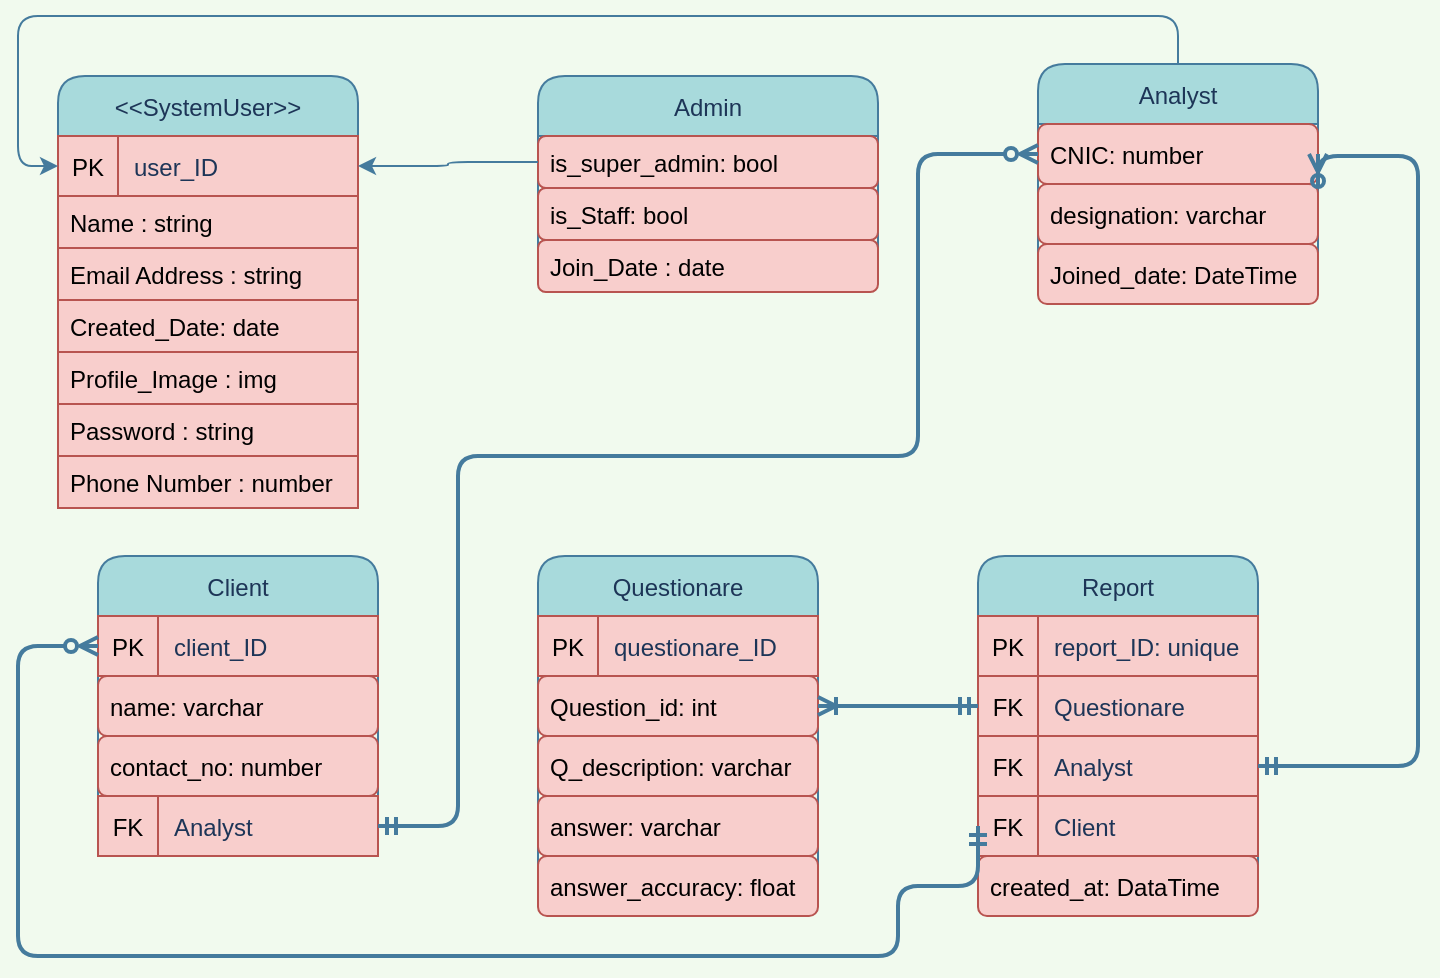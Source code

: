 <mxfile version="16.0.0" type="github">
  <diagram id="76-Z5J_hO1XvjAIdn8TQ" name="Page-1">
    <mxGraphModel dx="1102" dy="614" grid="1" gridSize="10" guides="1" tooltips="1" connect="1" arrows="1" fold="1" page="1" pageScale="1" pageWidth="850" pageHeight="1100" background="#F1FAEE" math="0" shadow="0">
      <root>
        <mxCell id="0" />
        <mxCell id="1" parent="0" />
        <mxCell id="kFZeInZ5YXrBo36wIZL7-1" value="&lt;&lt;SystemUser&gt;&gt;" style="swimlane;fontStyle=0;childLayout=stackLayout;horizontal=1;startSize=30;horizontalStack=0;resizeParent=1;resizeParentMax=0;resizeLast=0;collapsible=1;marginBottom=0;rounded=1;fontColor=#1D3557;strokeColor=#457B9D;fillColor=#A8DADC;" vertex="1" parent="1">
          <mxGeometry x="120" y="90" width="150" height="216" as="geometry" />
        </mxCell>
        <mxCell id="kFZeInZ5YXrBo36wIZL7-98" value="" style="shape=table;startSize=0;container=1;collapsible=1;childLayout=tableLayout;fixedRows=1;rowLines=0;fontStyle=0;align=center;resizeLast=1;strokeColor=#b85450;fillColor=#f8cecc;rounded=1;sketch=0;fontColor=#000000;" vertex="1" parent="kFZeInZ5YXrBo36wIZL7-1">
          <mxGeometry y="30" width="150" height="30" as="geometry" />
        </mxCell>
        <mxCell id="kFZeInZ5YXrBo36wIZL7-99" value="" style="shape=partialRectangle;collapsible=0;dropTarget=0;pointerEvents=0;fillColor=none;top=0;left=0;bottom=0;right=0;points=[[0,0.5],[1,0.5]];portConstraint=eastwest;rounded=0;sketch=0;fontColor=#1D3557;strokeColor=#457B9D;" vertex="1" parent="kFZeInZ5YXrBo36wIZL7-98">
          <mxGeometry width="150" height="30" as="geometry" />
        </mxCell>
        <mxCell id="kFZeInZ5YXrBo36wIZL7-100" value="PK" style="shape=partialRectangle;connectable=0;fillColor=none;top=0;left=0;bottom=0;right=0;fontStyle=0;overflow=hidden;rounded=0;sketch=0;fontColor=#000000;strokeColor=#457B9D;" vertex="1" parent="kFZeInZ5YXrBo36wIZL7-99">
          <mxGeometry width="30" height="30" as="geometry">
            <mxRectangle width="30" height="30" as="alternateBounds" />
          </mxGeometry>
        </mxCell>
        <mxCell id="kFZeInZ5YXrBo36wIZL7-101" value="user_ID" style="shape=partialRectangle;connectable=0;fillColor=none;top=0;left=0;bottom=0;right=0;align=left;spacingLeft=6;fontStyle=0;overflow=hidden;rounded=0;sketch=0;fontColor=#1D3557;strokeColor=#457B9D;" vertex="1" parent="kFZeInZ5YXrBo36wIZL7-99">
          <mxGeometry x="30" width="120" height="30" as="geometry">
            <mxRectangle width="120" height="30" as="alternateBounds" />
          </mxGeometry>
        </mxCell>
        <mxCell id="kFZeInZ5YXrBo36wIZL7-73" value="Name : string" style="text;align=left;verticalAlign=top;spacingLeft=4;spacingRight=4;overflow=hidden;rotatable=0;points=[[0,0.5],[1,0.5]];portConstraint=eastwest;fillColor=#f8cecc;strokeColor=#b85450;" vertex="1" parent="kFZeInZ5YXrBo36wIZL7-1">
          <mxGeometry y="60" width="150" height="26" as="geometry" />
        </mxCell>
        <mxCell id="kFZeInZ5YXrBo36wIZL7-75" value="Email Address : string" style="text;align=left;verticalAlign=top;spacingLeft=4;spacingRight=4;overflow=hidden;rotatable=0;points=[[0,0.5],[1,0.5]];portConstraint=eastwest;rounded=0;shadow=0;html=0;fillColor=#f8cecc;strokeColor=#b85450;" vertex="1" parent="kFZeInZ5YXrBo36wIZL7-1">
          <mxGeometry y="86" width="150" height="26" as="geometry" />
        </mxCell>
        <mxCell id="kFZeInZ5YXrBo36wIZL7-78" value="Created_Date: date" style="text;align=left;verticalAlign=top;spacingLeft=4;spacingRight=4;overflow=hidden;rotatable=0;points=[[0,0.5],[1,0.5]];portConstraint=eastwest;rounded=0;shadow=0;html=0;fillColor=#f8cecc;strokeColor=#b85450;" vertex="1" parent="kFZeInZ5YXrBo36wIZL7-1">
          <mxGeometry y="112" width="150" height="26" as="geometry" />
        </mxCell>
        <mxCell id="kFZeInZ5YXrBo36wIZL7-77" value="Profile_Image : img" style="text;align=left;verticalAlign=top;spacingLeft=4;spacingRight=4;overflow=hidden;rotatable=0;points=[[0,0.5],[1,0.5]];portConstraint=eastwest;rounded=0;shadow=0;html=0;fillColor=#f8cecc;strokeColor=#b85450;" vertex="1" parent="kFZeInZ5YXrBo36wIZL7-1">
          <mxGeometry y="138" width="150" height="26" as="geometry" />
        </mxCell>
        <mxCell id="kFZeInZ5YXrBo36wIZL7-76" value="Password : string" style="text;align=left;verticalAlign=top;spacingLeft=4;spacingRight=4;overflow=hidden;rotatable=0;points=[[0,0.5],[1,0.5]];portConstraint=eastwest;rounded=0;shadow=0;html=0;fillColor=#f8cecc;strokeColor=#b85450;" vertex="1" parent="kFZeInZ5YXrBo36wIZL7-1">
          <mxGeometry y="164" width="150" height="26" as="geometry" />
        </mxCell>
        <mxCell id="kFZeInZ5YXrBo36wIZL7-74" value="Phone Number : number" style="text;align=left;verticalAlign=top;spacingLeft=4;spacingRight=4;overflow=hidden;rotatable=0;points=[[0,0.5],[1,0.5]];portConstraint=eastwest;rounded=0;shadow=0;html=0;fillColor=#f8cecc;strokeColor=#b85450;" vertex="1" parent="kFZeInZ5YXrBo36wIZL7-1">
          <mxGeometry y="190" width="150" height="26" as="geometry" />
        </mxCell>
        <mxCell id="kFZeInZ5YXrBo36wIZL7-37" value="Admin" style="swimlane;fontStyle=0;childLayout=stackLayout;horizontal=1;startSize=30;horizontalStack=0;resizeParent=1;resizeParentMax=0;resizeLast=0;collapsible=1;marginBottom=0;rounded=1;fontColor=#1D3557;strokeColor=#457B9D;fillColor=#A8DADC;" vertex="1" parent="1">
          <mxGeometry x="360" y="90" width="170" height="108" as="geometry" />
        </mxCell>
        <mxCell id="kFZeInZ5YXrBo36wIZL7-79" value="is_super_admin: bool" style="text;align=left;verticalAlign=top;spacingLeft=4;spacingRight=4;overflow=hidden;rotatable=0;points=[[0,0.5],[1,0.5]];portConstraint=eastwest;fillColor=#f8cecc;strokeColor=#b85450;rounded=1;" vertex="1" parent="kFZeInZ5YXrBo36wIZL7-37">
          <mxGeometry y="30" width="170" height="26" as="geometry" />
        </mxCell>
        <mxCell id="kFZeInZ5YXrBo36wIZL7-80" value="is_Staff: bool" style="text;align=left;verticalAlign=top;spacingLeft=4;spacingRight=4;overflow=hidden;rotatable=0;points=[[0,0.5],[1,0.5]];portConstraint=eastwest;fillColor=#f8cecc;strokeColor=#b85450;rounded=1;" vertex="1" parent="kFZeInZ5YXrBo36wIZL7-37">
          <mxGeometry y="56" width="170" height="26" as="geometry" />
        </mxCell>
        <mxCell id="kFZeInZ5YXrBo36wIZL7-81" value="Join_Date : date" style="text;align=left;verticalAlign=top;spacingLeft=4;spacingRight=4;overflow=hidden;rotatable=0;points=[[0,0.5],[1,0.5]];portConstraint=eastwest;fillColor=#f8cecc;strokeColor=#b85450;rounded=1;" vertex="1" parent="kFZeInZ5YXrBo36wIZL7-37">
          <mxGeometry y="82" width="170" height="26" as="geometry" />
        </mxCell>
        <mxCell id="kFZeInZ5YXrBo36wIZL7-88" style="edgeStyle=orthogonalEdgeStyle;curved=0;rounded=1;sketch=0;orthogonalLoop=1;jettySize=auto;html=1;exitX=0.5;exitY=0;exitDx=0;exitDy=0;entryX=0;entryY=0.5;entryDx=0;entryDy=0;fontColor=#000000;strokeColor=#457B9D;fillColor=#A8DADC;" edge="1" parent="1" source="kFZeInZ5YXrBo36wIZL7-41" target="kFZeInZ5YXrBo36wIZL7-99">
          <mxGeometry relative="1" as="geometry">
            <Array as="points">
              <mxPoint x="680" y="60" />
              <mxPoint x="100" y="60" />
              <mxPoint x="100" y="135" />
            </Array>
          </mxGeometry>
        </mxCell>
        <mxCell id="kFZeInZ5YXrBo36wIZL7-41" value="Analyst" style="swimlane;fontStyle=0;childLayout=stackLayout;horizontal=1;startSize=30;horizontalStack=0;resizeParent=1;resizeParentMax=0;resizeLast=0;collapsible=1;marginBottom=0;rounded=1;fontColor=#1D3557;strokeColor=#457B9D;fillColor=#A8DADC;" vertex="1" parent="1">
          <mxGeometry x="610" y="84" width="140" height="120" as="geometry" />
        </mxCell>
        <mxCell id="kFZeInZ5YXrBo36wIZL7-42" value="CNIC: number" style="text;strokeColor=#b85450;fillColor=#f8cecc;align=left;verticalAlign=middle;spacingLeft=4;spacingRight=4;overflow=hidden;points=[[0,0.5],[1,0.5]];portConstraint=eastwest;rotatable=0;rounded=1;" vertex="1" parent="kFZeInZ5YXrBo36wIZL7-41">
          <mxGeometry y="30" width="140" height="30" as="geometry" />
        </mxCell>
        <mxCell id="kFZeInZ5YXrBo36wIZL7-43" value="designation: varchar" style="text;strokeColor=#b85450;fillColor=#f8cecc;align=left;verticalAlign=middle;spacingLeft=4;spacingRight=4;overflow=hidden;points=[[0,0.5],[1,0.5]];portConstraint=eastwest;rotatable=0;rounded=1;" vertex="1" parent="kFZeInZ5YXrBo36wIZL7-41">
          <mxGeometry y="60" width="140" height="30" as="geometry" />
        </mxCell>
        <mxCell id="kFZeInZ5YXrBo36wIZL7-44" value="Joined_date: DateTime" style="text;strokeColor=#b85450;fillColor=#f8cecc;align=left;verticalAlign=middle;spacingLeft=4;spacingRight=4;overflow=hidden;points=[[0,0.5],[1,0.5]];portConstraint=eastwest;rotatable=0;rounded=1;" vertex="1" parent="kFZeInZ5YXrBo36wIZL7-41">
          <mxGeometry y="90" width="140" height="30" as="geometry" />
        </mxCell>
        <mxCell id="kFZeInZ5YXrBo36wIZL7-45" value="Client" style="swimlane;fontStyle=0;childLayout=stackLayout;horizontal=1;startSize=30;horizontalStack=0;resizeParent=1;resizeParentMax=0;resizeLast=0;collapsible=1;marginBottom=0;rounded=1;fontColor=#1D3557;strokeColor=#457B9D;fillColor=#A8DADC;" vertex="1" parent="1">
          <mxGeometry x="140" y="330" width="140" height="150" as="geometry" />
        </mxCell>
        <mxCell id="kFZeInZ5YXrBo36wIZL7-94" value="" style="shape=table;startSize=0;container=1;collapsible=1;childLayout=tableLayout;fixedRows=1;rowLines=0;fontStyle=0;align=center;resizeLast=1;strokeColor=#b85450;fillColor=#f8cecc;rounded=1;sketch=0;fontColor=#000000;" vertex="1" parent="kFZeInZ5YXrBo36wIZL7-45">
          <mxGeometry y="30" width="140" height="30" as="geometry" />
        </mxCell>
        <mxCell id="kFZeInZ5YXrBo36wIZL7-95" value="" style="shape=partialRectangle;collapsible=0;dropTarget=0;pointerEvents=0;fillColor=none;top=0;left=0;bottom=0;right=0;points=[[0,0.5],[1,0.5]];portConstraint=eastwest;rounded=0;sketch=0;fontColor=#1D3557;strokeColor=#457B9D;" vertex="1" parent="kFZeInZ5YXrBo36wIZL7-94">
          <mxGeometry width="140" height="30" as="geometry" />
        </mxCell>
        <mxCell id="kFZeInZ5YXrBo36wIZL7-96" value="PK" style="shape=partialRectangle;connectable=0;fillColor=none;top=0;left=0;bottom=0;right=0;fontStyle=0;overflow=hidden;rounded=0;sketch=0;fontColor=#000000;strokeColor=#457B9D;" vertex="1" parent="kFZeInZ5YXrBo36wIZL7-95">
          <mxGeometry width="30" height="30" as="geometry">
            <mxRectangle width="30" height="30" as="alternateBounds" />
          </mxGeometry>
        </mxCell>
        <mxCell id="kFZeInZ5YXrBo36wIZL7-97" value="client_ID" style="shape=partialRectangle;connectable=0;fillColor=none;top=0;left=0;bottom=0;right=0;align=left;spacingLeft=6;fontStyle=0;overflow=hidden;rounded=0;sketch=0;fontColor=#1D3557;strokeColor=#457B9D;" vertex="1" parent="kFZeInZ5YXrBo36wIZL7-95">
          <mxGeometry x="30" width="110" height="30" as="geometry">
            <mxRectangle width="110" height="30" as="alternateBounds" />
          </mxGeometry>
        </mxCell>
        <mxCell id="kFZeInZ5YXrBo36wIZL7-46" value="name: varchar" style="text;strokeColor=#b85450;fillColor=#f8cecc;align=left;verticalAlign=middle;spacingLeft=4;spacingRight=4;overflow=hidden;points=[[0,0.5],[1,0.5]];portConstraint=eastwest;rotatable=0;rounded=1;" vertex="1" parent="kFZeInZ5YXrBo36wIZL7-45">
          <mxGeometry y="60" width="140" height="30" as="geometry" />
        </mxCell>
        <mxCell id="kFZeInZ5YXrBo36wIZL7-47" value="contact_no: number" style="text;strokeColor=#b85450;fillColor=#f8cecc;align=left;verticalAlign=middle;spacingLeft=4;spacingRight=4;overflow=hidden;points=[[0,0.5],[1,0.5]];portConstraint=eastwest;rotatable=0;rounded=1;" vertex="1" parent="kFZeInZ5YXrBo36wIZL7-45">
          <mxGeometry y="90" width="140" height="30" as="geometry" />
        </mxCell>
        <mxCell id="kFZeInZ5YXrBo36wIZL7-82" value="" style="shape=table;startSize=0;container=1;collapsible=1;childLayout=tableLayout;fixedRows=1;rowLines=0;fontStyle=0;align=center;resizeLast=1;strokeColor=#b85450;fillColor=#f8cecc;rounded=1;sketch=0;fontColor=#000000;" vertex="1" parent="kFZeInZ5YXrBo36wIZL7-45">
          <mxGeometry y="120" width="140" height="30" as="geometry" />
        </mxCell>
        <mxCell id="kFZeInZ5YXrBo36wIZL7-83" value="" style="shape=partialRectangle;collapsible=0;dropTarget=0;pointerEvents=0;fillColor=none;top=0;left=0;bottom=0;right=0;points=[[0,0.5],[1,0.5]];portConstraint=eastwest;rounded=0;sketch=0;fontColor=#1D3557;strokeColor=#457B9D;" vertex="1" parent="kFZeInZ5YXrBo36wIZL7-82">
          <mxGeometry width="140" height="30" as="geometry" />
        </mxCell>
        <mxCell id="kFZeInZ5YXrBo36wIZL7-84" value="FK" style="shape=partialRectangle;connectable=0;fillColor=none;top=0;left=0;bottom=0;right=0;fontStyle=0;overflow=hidden;rounded=0;sketch=0;fontColor=#000000;strokeColor=#457B9D;" vertex="1" parent="kFZeInZ5YXrBo36wIZL7-83">
          <mxGeometry width="30" height="30" as="geometry">
            <mxRectangle width="30" height="30" as="alternateBounds" />
          </mxGeometry>
        </mxCell>
        <mxCell id="kFZeInZ5YXrBo36wIZL7-85" value="Analyst" style="shape=partialRectangle;connectable=0;fillColor=none;top=0;left=0;bottom=0;right=0;align=left;spacingLeft=6;fontStyle=0;overflow=hidden;rounded=0;sketch=0;fontColor=#1D3557;strokeColor=#457B9D;" vertex="1" parent="kFZeInZ5YXrBo36wIZL7-83">
          <mxGeometry x="30" width="110" height="30" as="geometry">
            <mxRectangle width="110" height="30" as="alternateBounds" />
          </mxGeometry>
        </mxCell>
        <mxCell id="kFZeInZ5YXrBo36wIZL7-49" value="Questionare" style="swimlane;fontStyle=0;childLayout=stackLayout;horizontal=1;startSize=30;horizontalStack=0;resizeParent=1;resizeParentMax=0;resizeLast=0;collapsible=1;marginBottom=0;rounded=1;fontColor=#1D3557;strokeColor=#457B9D;fillColor=#A8DADC;" vertex="1" parent="1">
          <mxGeometry x="360" y="330" width="140" height="180" as="geometry" />
        </mxCell>
        <mxCell id="kFZeInZ5YXrBo36wIZL7-102" value="" style="shape=table;startSize=0;container=1;collapsible=1;childLayout=tableLayout;fixedRows=1;rowLines=0;fontStyle=0;align=center;resizeLast=1;strokeColor=#b85450;fillColor=#f8cecc;rounded=1;sketch=0;fontColor=#000000;" vertex="1" parent="kFZeInZ5YXrBo36wIZL7-49">
          <mxGeometry y="30" width="140" height="30" as="geometry" />
        </mxCell>
        <mxCell id="kFZeInZ5YXrBo36wIZL7-103" value="" style="shape=partialRectangle;collapsible=0;dropTarget=0;pointerEvents=0;fillColor=none;top=0;left=0;bottom=0;right=0;points=[[0,0.5],[1,0.5]];portConstraint=eastwest;rounded=0;sketch=0;fontColor=#1D3557;strokeColor=#457B9D;" vertex="1" parent="kFZeInZ5YXrBo36wIZL7-102">
          <mxGeometry width="140" height="30" as="geometry" />
        </mxCell>
        <mxCell id="kFZeInZ5YXrBo36wIZL7-104" value="PK" style="shape=partialRectangle;connectable=0;fillColor=none;top=0;left=0;bottom=0;right=0;fontStyle=0;overflow=hidden;rounded=0;sketch=0;fontColor=#000000;strokeColor=#457B9D;" vertex="1" parent="kFZeInZ5YXrBo36wIZL7-103">
          <mxGeometry width="30" height="30" as="geometry">
            <mxRectangle width="30" height="30" as="alternateBounds" />
          </mxGeometry>
        </mxCell>
        <mxCell id="kFZeInZ5YXrBo36wIZL7-105" value="questionare_ID" style="shape=partialRectangle;connectable=0;fillColor=none;top=0;left=0;bottom=0;right=0;align=left;spacingLeft=6;fontStyle=0;overflow=hidden;rounded=0;sketch=0;fontColor=#1D3557;strokeColor=#457B9D;" vertex="1" parent="kFZeInZ5YXrBo36wIZL7-103">
          <mxGeometry x="30" width="110" height="30" as="geometry">
            <mxRectangle width="110" height="30" as="alternateBounds" />
          </mxGeometry>
        </mxCell>
        <mxCell id="kFZeInZ5YXrBo36wIZL7-50" value="Question_id: int" style="text;strokeColor=#b85450;fillColor=#f8cecc;align=left;verticalAlign=middle;spacingLeft=4;spacingRight=4;overflow=hidden;points=[[0,0.5],[1,0.5]];portConstraint=eastwest;rotatable=0;rounded=1;" vertex="1" parent="kFZeInZ5YXrBo36wIZL7-49">
          <mxGeometry y="60" width="140" height="30" as="geometry" />
        </mxCell>
        <mxCell id="kFZeInZ5YXrBo36wIZL7-51" value="Q_description: varchar" style="text;strokeColor=#b85450;fillColor=#f8cecc;align=left;verticalAlign=middle;spacingLeft=4;spacingRight=4;overflow=hidden;points=[[0,0.5],[1,0.5]];portConstraint=eastwest;rotatable=0;rounded=1;" vertex="1" parent="kFZeInZ5YXrBo36wIZL7-49">
          <mxGeometry y="90" width="140" height="30" as="geometry" />
        </mxCell>
        <mxCell id="kFZeInZ5YXrBo36wIZL7-52" value="answer: varchar" style="text;strokeColor=#b85450;fillColor=#f8cecc;align=left;verticalAlign=middle;spacingLeft=4;spacingRight=4;overflow=hidden;points=[[0,0.5],[1,0.5]];portConstraint=eastwest;rotatable=0;rounded=1;" vertex="1" parent="kFZeInZ5YXrBo36wIZL7-49">
          <mxGeometry y="120" width="140" height="30" as="geometry" />
        </mxCell>
        <mxCell id="kFZeInZ5YXrBo36wIZL7-89" value="answer_accuracy: float" style="text;strokeColor=#b85450;fillColor=#f8cecc;align=left;verticalAlign=middle;spacingLeft=4;spacingRight=4;overflow=hidden;points=[[0,0.5],[1,0.5]];portConstraint=eastwest;rotatable=0;rounded=1;" vertex="1" parent="kFZeInZ5YXrBo36wIZL7-49">
          <mxGeometry y="150" width="140" height="30" as="geometry" />
        </mxCell>
        <mxCell id="kFZeInZ5YXrBo36wIZL7-53" value="Report" style="swimlane;fontStyle=0;childLayout=stackLayout;horizontal=1;startSize=30;horizontalStack=0;resizeParent=1;resizeParentMax=0;resizeLast=0;collapsible=1;marginBottom=0;rounded=1;fontColor=#1D3557;strokeColor=#457B9D;fillColor=#A8DADC;" vertex="1" parent="1">
          <mxGeometry x="580" y="330" width="140" height="180" as="geometry" />
        </mxCell>
        <mxCell id="kFZeInZ5YXrBo36wIZL7-106" value="" style="shape=table;startSize=0;container=1;collapsible=1;childLayout=tableLayout;fixedRows=1;rowLines=0;fontStyle=0;align=center;resizeLast=1;strokeColor=#b85450;fillColor=#f8cecc;rounded=1;sketch=0;fontColor=#000000;" vertex="1" parent="kFZeInZ5YXrBo36wIZL7-53">
          <mxGeometry y="30" width="140" height="30" as="geometry" />
        </mxCell>
        <mxCell id="kFZeInZ5YXrBo36wIZL7-107" value="" style="shape=partialRectangle;collapsible=0;dropTarget=0;pointerEvents=0;fillColor=none;top=0;left=0;bottom=0;right=0;points=[[0,0.5],[1,0.5]];portConstraint=eastwest;rounded=0;sketch=0;fontColor=#1D3557;strokeColor=#457B9D;" vertex="1" parent="kFZeInZ5YXrBo36wIZL7-106">
          <mxGeometry width="140" height="30" as="geometry" />
        </mxCell>
        <mxCell id="kFZeInZ5YXrBo36wIZL7-108" value="PK" style="shape=partialRectangle;connectable=0;fillColor=none;top=0;left=0;bottom=0;right=0;fontStyle=0;overflow=hidden;rounded=0;sketch=0;fontColor=#000000;strokeColor=#457B9D;" vertex="1" parent="kFZeInZ5YXrBo36wIZL7-107">
          <mxGeometry width="30" height="30" as="geometry">
            <mxRectangle width="30" height="30" as="alternateBounds" />
          </mxGeometry>
        </mxCell>
        <mxCell id="kFZeInZ5YXrBo36wIZL7-109" value="report_ID: unique" style="shape=partialRectangle;connectable=0;fillColor=none;top=0;left=0;bottom=0;right=0;align=left;spacingLeft=6;fontStyle=0;overflow=hidden;rounded=0;sketch=0;fontColor=#1D3557;strokeColor=#457B9D;" vertex="1" parent="kFZeInZ5YXrBo36wIZL7-107">
          <mxGeometry x="30" width="110" height="30" as="geometry">
            <mxRectangle width="110" height="30" as="alternateBounds" />
          </mxGeometry>
        </mxCell>
        <mxCell id="kFZeInZ5YXrBo36wIZL7-58" value="" style="shape=table;startSize=0;container=1;collapsible=1;childLayout=tableLayout;fixedRows=1;rowLines=0;fontStyle=0;align=center;resizeLast=1;strokeColor=#b85450;fillColor=#f8cecc;rounded=1;sketch=0;fontColor=#000000;" vertex="1" parent="kFZeInZ5YXrBo36wIZL7-53">
          <mxGeometry y="60" width="140" height="30" as="geometry" />
        </mxCell>
        <mxCell id="kFZeInZ5YXrBo36wIZL7-59" value="" style="shape=partialRectangle;collapsible=0;dropTarget=0;pointerEvents=0;fillColor=none;top=0;left=0;bottom=0;right=0;points=[[0,0.5],[1,0.5]];portConstraint=eastwest;rounded=0;sketch=0;fontColor=#1D3557;strokeColor=#457B9D;" vertex="1" parent="kFZeInZ5YXrBo36wIZL7-58">
          <mxGeometry width="140" height="30" as="geometry" />
        </mxCell>
        <mxCell id="kFZeInZ5YXrBo36wIZL7-60" value="FK" style="shape=partialRectangle;connectable=0;fillColor=none;top=0;left=0;bottom=0;right=0;fontStyle=0;overflow=hidden;rounded=0;sketch=0;fontColor=#000000;strokeColor=#457B9D;" vertex="1" parent="kFZeInZ5YXrBo36wIZL7-59">
          <mxGeometry width="30" height="30" as="geometry">
            <mxRectangle width="30" height="30" as="alternateBounds" />
          </mxGeometry>
        </mxCell>
        <mxCell id="kFZeInZ5YXrBo36wIZL7-61" value="Questionare" style="shape=partialRectangle;connectable=0;fillColor=none;top=0;left=0;bottom=0;right=0;align=left;spacingLeft=6;fontStyle=0;overflow=hidden;rounded=0;sketch=0;fontColor=#1D3557;strokeColor=#457B9D;" vertex="1" parent="kFZeInZ5YXrBo36wIZL7-59">
          <mxGeometry x="30" width="110" height="30" as="geometry">
            <mxRectangle width="110" height="30" as="alternateBounds" />
          </mxGeometry>
        </mxCell>
        <mxCell id="kFZeInZ5YXrBo36wIZL7-63" value="" style="shape=table;startSize=0;container=1;collapsible=1;childLayout=tableLayout;fixedRows=1;rowLines=0;fontStyle=0;align=center;resizeLast=1;strokeColor=#b85450;fillColor=#f8cecc;rounded=1;sketch=0;fontColor=#000000;" vertex="1" parent="kFZeInZ5YXrBo36wIZL7-53">
          <mxGeometry y="90" width="140" height="30" as="geometry" />
        </mxCell>
        <mxCell id="kFZeInZ5YXrBo36wIZL7-64" value="" style="shape=partialRectangle;collapsible=0;dropTarget=0;pointerEvents=0;fillColor=none;top=0;left=0;bottom=0;right=0;points=[[0,0.5],[1,0.5]];portConstraint=eastwest;rounded=0;sketch=0;fontColor=#1D3557;strokeColor=#457B9D;" vertex="1" parent="kFZeInZ5YXrBo36wIZL7-63">
          <mxGeometry width="140" height="30" as="geometry" />
        </mxCell>
        <mxCell id="kFZeInZ5YXrBo36wIZL7-65" value="FK" style="shape=partialRectangle;connectable=0;fillColor=none;top=0;left=0;bottom=0;right=0;fontStyle=0;overflow=hidden;rounded=0;sketch=0;fontColor=#000000;strokeColor=#457B9D;" vertex="1" parent="kFZeInZ5YXrBo36wIZL7-64">
          <mxGeometry width="30" height="30" as="geometry">
            <mxRectangle width="30" height="30" as="alternateBounds" />
          </mxGeometry>
        </mxCell>
        <mxCell id="kFZeInZ5YXrBo36wIZL7-66" value="Analyst" style="shape=partialRectangle;connectable=0;fillColor=none;top=0;left=0;bottom=0;right=0;align=left;spacingLeft=6;fontStyle=0;overflow=hidden;rounded=0;sketch=0;fontColor=#1D3557;strokeColor=#457B9D;" vertex="1" parent="kFZeInZ5YXrBo36wIZL7-64">
          <mxGeometry x="30" width="110" height="30" as="geometry">
            <mxRectangle width="110" height="30" as="alternateBounds" />
          </mxGeometry>
        </mxCell>
        <mxCell id="kFZeInZ5YXrBo36wIZL7-67" value="" style="shape=table;startSize=0;container=1;collapsible=1;childLayout=tableLayout;fixedRows=1;rowLines=0;fontStyle=0;align=center;resizeLast=1;strokeColor=#b85450;fillColor=#f8cecc;rounded=1;sketch=0;fontColor=#000000;" vertex="1" parent="kFZeInZ5YXrBo36wIZL7-53">
          <mxGeometry y="120" width="140" height="30" as="geometry" />
        </mxCell>
        <mxCell id="kFZeInZ5YXrBo36wIZL7-68" value="" style="shape=partialRectangle;collapsible=0;dropTarget=0;pointerEvents=0;fillColor=none;top=0;left=0;bottom=0;right=0;points=[[0,0.5],[1,0.5]];portConstraint=eastwest;rounded=0;sketch=0;fontColor=#1D3557;strokeColor=#457B9D;" vertex="1" parent="kFZeInZ5YXrBo36wIZL7-67">
          <mxGeometry width="140" height="30" as="geometry" />
        </mxCell>
        <mxCell id="kFZeInZ5YXrBo36wIZL7-69" value="FK" style="shape=partialRectangle;connectable=0;fillColor=none;top=0;left=0;bottom=0;right=0;fontStyle=0;overflow=hidden;rounded=0;sketch=0;fontColor=#000000;strokeColor=#457B9D;" vertex="1" parent="kFZeInZ5YXrBo36wIZL7-68">
          <mxGeometry width="30" height="30" as="geometry">
            <mxRectangle width="30" height="30" as="alternateBounds" />
          </mxGeometry>
        </mxCell>
        <mxCell id="kFZeInZ5YXrBo36wIZL7-70" value="Client" style="shape=partialRectangle;connectable=0;fillColor=none;top=0;left=0;bottom=0;right=0;align=left;spacingLeft=6;fontStyle=0;overflow=hidden;rounded=0;sketch=0;fontColor=#1D3557;strokeColor=#457B9D;" vertex="1" parent="kFZeInZ5YXrBo36wIZL7-68">
          <mxGeometry x="30" width="110" height="30" as="geometry">
            <mxRectangle width="110" height="30" as="alternateBounds" />
          </mxGeometry>
        </mxCell>
        <mxCell id="kFZeInZ5YXrBo36wIZL7-57" value="created_at: DataTime" style="text;strokeColor=#b85450;fillColor=#f8cecc;align=left;verticalAlign=middle;spacingLeft=4;spacingRight=4;overflow=hidden;points=[[0,0.5],[1,0.5]];portConstraint=eastwest;rotatable=0;rounded=1;" vertex="1" parent="kFZeInZ5YXrBo36wIZL7-53">
          <mxGeometry y="150" width="140" height="30" as="geometry" />
        </mxCell>
        <mxCell id="kFZeInZ5YXrBo36wIZL7-62" style="edgeStyle=orthogonalEdgeStyle;curved=0;rounded=1;sketch=0;orthogonalLoop=1;jettySize=auto;html=1;exitX=1;exitY=0.5;exitDx=0;exitDy=0;entryX=0;entryY=0.5;entryDx=0;entryDy=0;fontColor=#1D3557;strokeColor=#457B9D;fillColor=#A8DADC;endArrow=ERmandOne;endFill=0;startArrow=ERoneToMany;startFill=0;strokeWidth=2;sourcePerimeterSpacing=5;targetPerimeterSpacing=5;" edge="1" parent="1" source="kFZeInZ5YXrBo36wIZL7-50" target="kFZeInZ5YXrBo36wIZL7-59">
          <mxGeometry relative="1" as="geometry" />
        </mxCell>
        <mxCell id="kFZeInZ5YXrBo36wIZL7-87" style="edgeStyle=orthogonalEdgeStyle;curved=0;rounded=1;sketch=0;orthogonalLoop=1;jettySize=auto;html=1;exitX=0;exitY=0.5;exitDx=0;exitDy=0;entryX=1;entryY=0.5;entryDx=0;entryDy=0;fontColor=#000000;strokeColor=#457B9D;fillColor=#A8DADC;" edge="1" parent="1" source="kFZeInZ5YXrBo36wIZL7-79" target="kFZeInZ5YXrBo36wIZL7-99">
          <mxGeometry relative="1" as="geometry" />
        </mxCell>
        <mxCell id="kFZeInZ5YXrBo36wIZL7-90" style="edgeStyle=orthogonalEdgeStyle;curved=0;rounded=1;sketch=0;orthogonalLoop=1;jettySize=auto;html=1;exitX=1;exitY=0.5;exitDx=0;exitDy=0;entryX=0;entryY=0.5;entryDx=0;entryDy=0;fontColor=#1D3557;strokeColor=#457B9D;fillColor=#A8DADC;endArrow=ERzeroToMany;endFill=0;startArrow=ERmandOne;startFill=0;strokeWidth=2;sourcePerimeterSpacing=5;targetPerimeterSpacing=5;" edge="1" parent="1" source="kFZeInZ5YXrBo36wIZL7-83" target="kFZeInZ5YXrBo36wIZL7-42">
          <mxGeometry relative="1" as="geometry">
            <mxPoint x="480" y="290" as="sourcePoint" />
            <mxPoint x="560" y="320" as="targetPoint" />
            <Array as="points">
              <mxPoint x="320" y="465" />
              <mxPoint x="320" y="280" />
              <mxPoint x="550" y="280" />
              <mxPoint x="550" y="129" />
            </Array>
          </mxGeometry>
        </mxCell>
        <mxCell id="kFZeInZ5YXrBo36wIZL7-91" style="edgeStyle=orthogonalEdgeStyle;curved=0;rounded=1;sketch=0;orthogonalLoop=1;jettySize=auto;html=1;exitX=1;exitY=0.5;exitDx=0;exitDy=0;entryX=1;entryY=0.5;entryDx=0;entryDy=0;fontColor=#1D3557;strokeColor=#457B9D;fillColor=#A8DADC;endArrow=ERzeroToMany;endFill=0;startArrow=ERmandOne;startFill=0;strokeWidth=2;sourcePerimeterSpacing=5;targetPerimeterSpacing=5;" edge="1" parent="1" source="kFZeInZ5YXrBo36wIZL7-64" target="kFZeInZ5YXrBo36wIZL7-42">
          <mxGeometry relative="1" as="geometry">
            <mxPoint x="290" y="445" as="sourcePoint" />
            <mxPoint x="620" y="139" as="targetPoint" />
            <Array as="points">
              <mxPoint x="800" y="435" />
              <mxPoint x="800" y="130" />
            </Array>
          </mxGeometry>
        </mxCell>
        <mxCell id="kFZeInZ5YXrBo36wIZL7-92" style="edgeStyle=orthogonalEdgeStyle;curved=0;rounded=1;sketch=0;orthogonalLoop=1;jettySize=auto;html=1;exitX=0;exitY=0.5;exitDx=0;exitDy=0;entryX=0;entryY=0.5;entryDx=0;entryDy=0;fontColor=#1D3557;strokeColor=#457B9D;fillColor=#A8DADC;endArrow=ERzeroToMany;endFill=0;startArrow=ERmandOne;startFill=0;strokeWidth=2;sourcePerimeterSpacing=5;targetPerimeterSpacing=5;" edge="1" parent="1" source="kFZeInZ5YXrBo36wIZL7-68" target="kFZeInZ5YXrBo36wIZL7-95">
          <mxGeometry relative="1" as="geometry">
            <mxPoint x="730" y="445" as="sourcePoint" />
            <mxPoint x="760" y="139" as="targetPoint" />
            <Array as="points">
              <mxPoint x="540" y="495" />
              <mxPoint x="540" y="530" />
              <mxPoint x="100" y="530" />
              <mxPoint x="100" y="375" />
            </Array>
          </mxGeometry>
        </mxCell>
      </root>
    </mxGraphModel>
  </diagram>
</mxfile>
